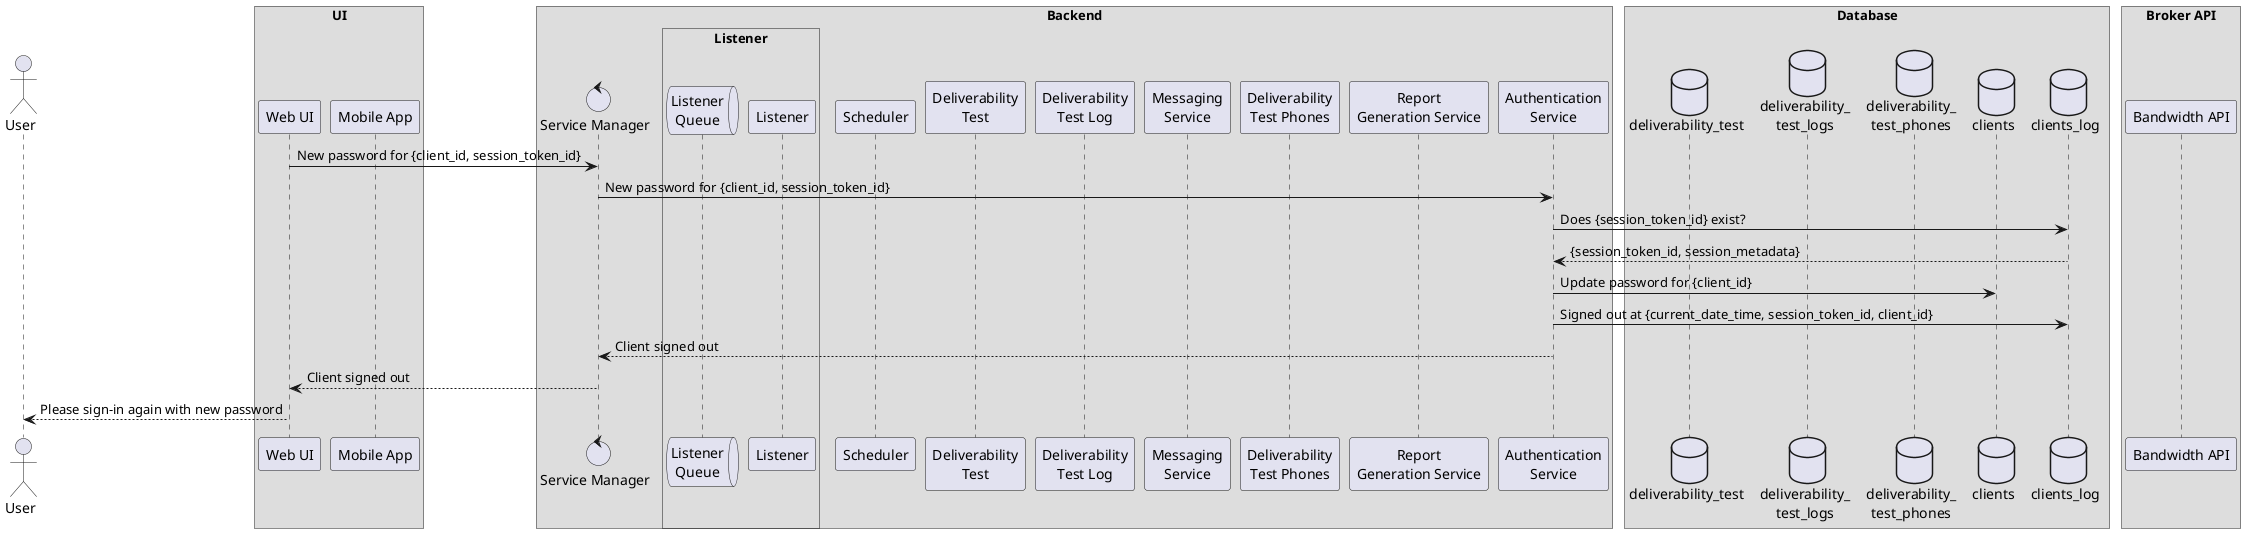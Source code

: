 @startuml
!pragma teoz true
/'Defines the protocol when a user wants to change their password using the changePassword() routine'/
/'author: Luvai Cutlerywala <luvaidc@gmail.com>'/

/'Define the actors and participants.'/
actor User as user

box UI
    participant "Web UI" as web_ui
    participant "Mobile App" as mobile_app
end box

box Backend
    control "Service Manager" as service_manager

    box Listener
        queue "Listener\nQueue" as listener_queue
        participant "Listener" as listener
    end box

    participant "Scheduler" as scheduler
    participant "Deliverability\nTest" as deliverability_test
    participant "Deliverability\nTest Log" as deliverability_test_log
    participant "Messaging\nService" as messenger
    participant "Deliverability\nTest Phones" as deliverability_test_phones
    participant "Report\nGeneration Service" as report_generator
    participant "Authentication\nService" as auth
end box

box Database
    database "deliverability_test" as dt
    database "deliverability_\ntest_logs" as dtl
    database "deliverability_\ntest_phones" as dtp
    database clients as clients
    database clients_log as cl
end box

box "Broker API"
    participant "Bandwidth API" as broker_api
end box

web_ui -> service_manager: New password for {client_id, session_token_id}
service_manager -> auth: New password for {client_id, session_token_id}
auth -> cl: Does {session_token_id} exist?
cl --> auth: {session_token_id, session_metadata}
auth -> clients: Update password for {client_id}
auth -> cl: Signed out at {current_date_time, session_token_id, client_id}
auth --> service_manager: Client signed out
service_manager --> web_ui: Client signed out
web_ui --> user: Please sign-in again with new password

@enduml